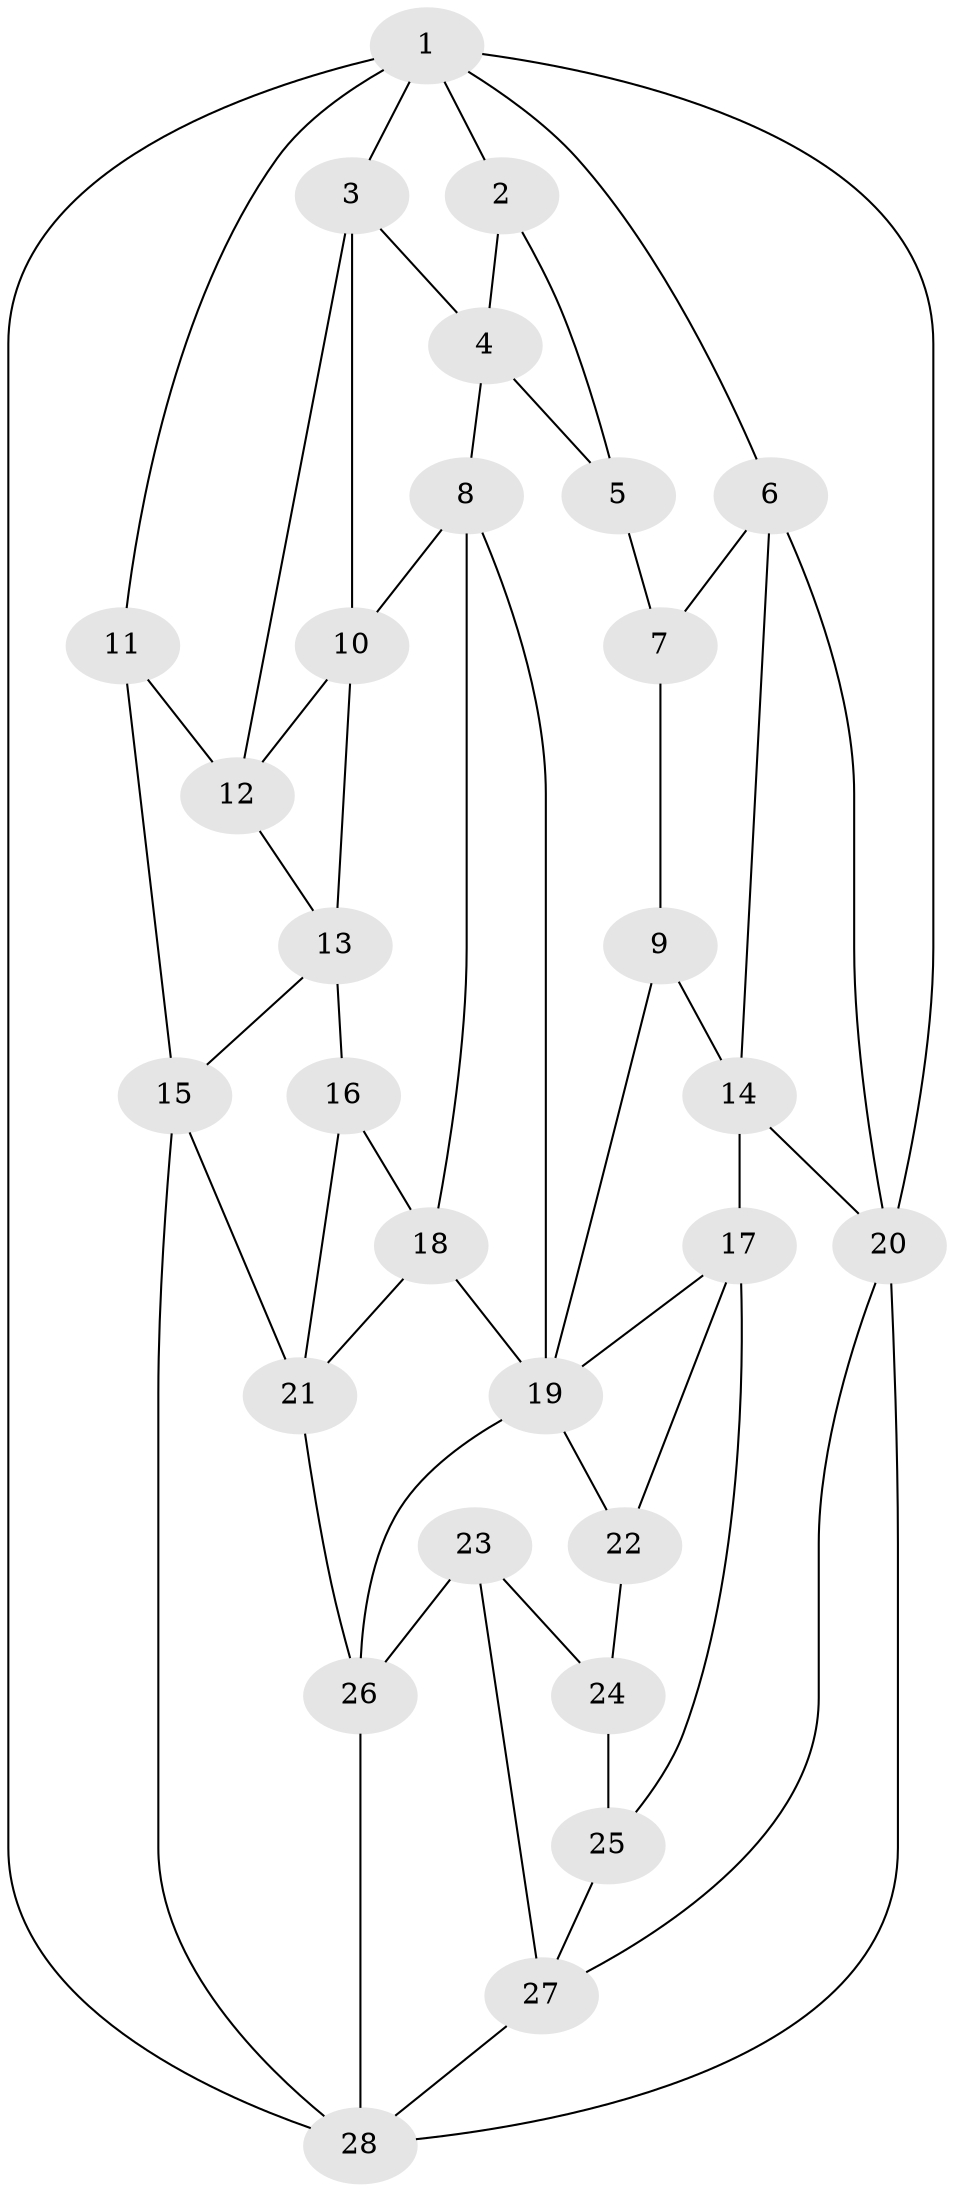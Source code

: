 // original degree distribution, {3: 0.03571428571428571, 6: 0.21428571428571427, 5: 0.5, 4: 0.25}
// Generated by graph-tools (version 1.1) at 2025/27/03/09/25 03:27:09]
// undirected, 28 vertices, 54 edges
graph export_dot {
graph [start="1"]
  node [color=gray90,style=filled];
  1;
  2;
  3;
  4;
  5;
  6;
  7;
  8;
  9;
  10;
  11;
  12;
  13;
  14;
  15;
  16;
  17;
  18;
  19;
  20;
  21;
  22;
  23;
  24;
  25;
  26;
  27;
  28;
  1 -- 2 [weight=1.0];
  1 -- 3 [weight=1.0];
  1 -- 6 [weight=1.0];
  1 -- 11 [weight=1.0];
  1 -- 20 [weight=1.0];
  1 -- 28 [weight=1.0];
  2 -- 4 [weight=1.0];
  2 -- 5 [weight=1.0];
  3 -- 4 [weight=1.0];
  3 -- 10 [weight=1.0];
  3 -- 12 [weight=1.0];
  4 -- 5 [weight=1.0];
  4 -- 8 [weight=1.0];
  5 -- 7 [weight=2.0];
  6 -- 7 [weight=1.0];
  6 -- 14 [weight=1.0];
  6 -- 20 [weight=1.0];
  7 -- 9 [weight=1.0];
  8 -- 10 [weight=1.0];
  8 -- 18 [weight=1.0];
  8 -- 19 [weight=1.0];
  9 -- 14 [weight=1.0];
  9 -- 19 [weight=1.0];
  10 -- 12 [weight=1.0];
  10 -- 13 [weight=1.0];
  11 -- 12 [weight=1.0];
  11 -- 15 [weight=1.0];
  12 -- 13 [weight=1.0];
  13 -- 15 [weight=1.0];
  13 -- 16 [weight=1.0];
  14 -- 17 [weight=1.0];
  14 -- 20 [weight=1.0];
  15 -- 21 [weight=1.0];
  15 -- 28 [weight=1.0];
  16 -- 18 [weight=2.0];
  16 -- 21 [weight=1.0];
  17 -- 19 [weight=1.0];
  17 -- 22 [weight=1.0];
  17 -- 25 [weight=1.0];
  18 -- 19 [weight=1.0];
  18 -- 21 [weight=1.0];
  19 -- 22 [weight=1.0];
  19 -- 26 [weight=1.0];
  20 -- 27 [weight=1.0];
  20 -- 28 [weight=1.0];
  21 -- 26 [weight=1.0];
  22 -- 24 [weight=1.0];
  23 -- 24 [weight=1.0];
  23 -- 26 [weight=1.0];
  23 -- 27 [weight=1.0];
  24 -- 25 [weight=2.0];
  25 -- 27 [weight=1.0];
  26 -- 28 [weight=1.0];
  27 -- 28 [weight=1.0];
}
